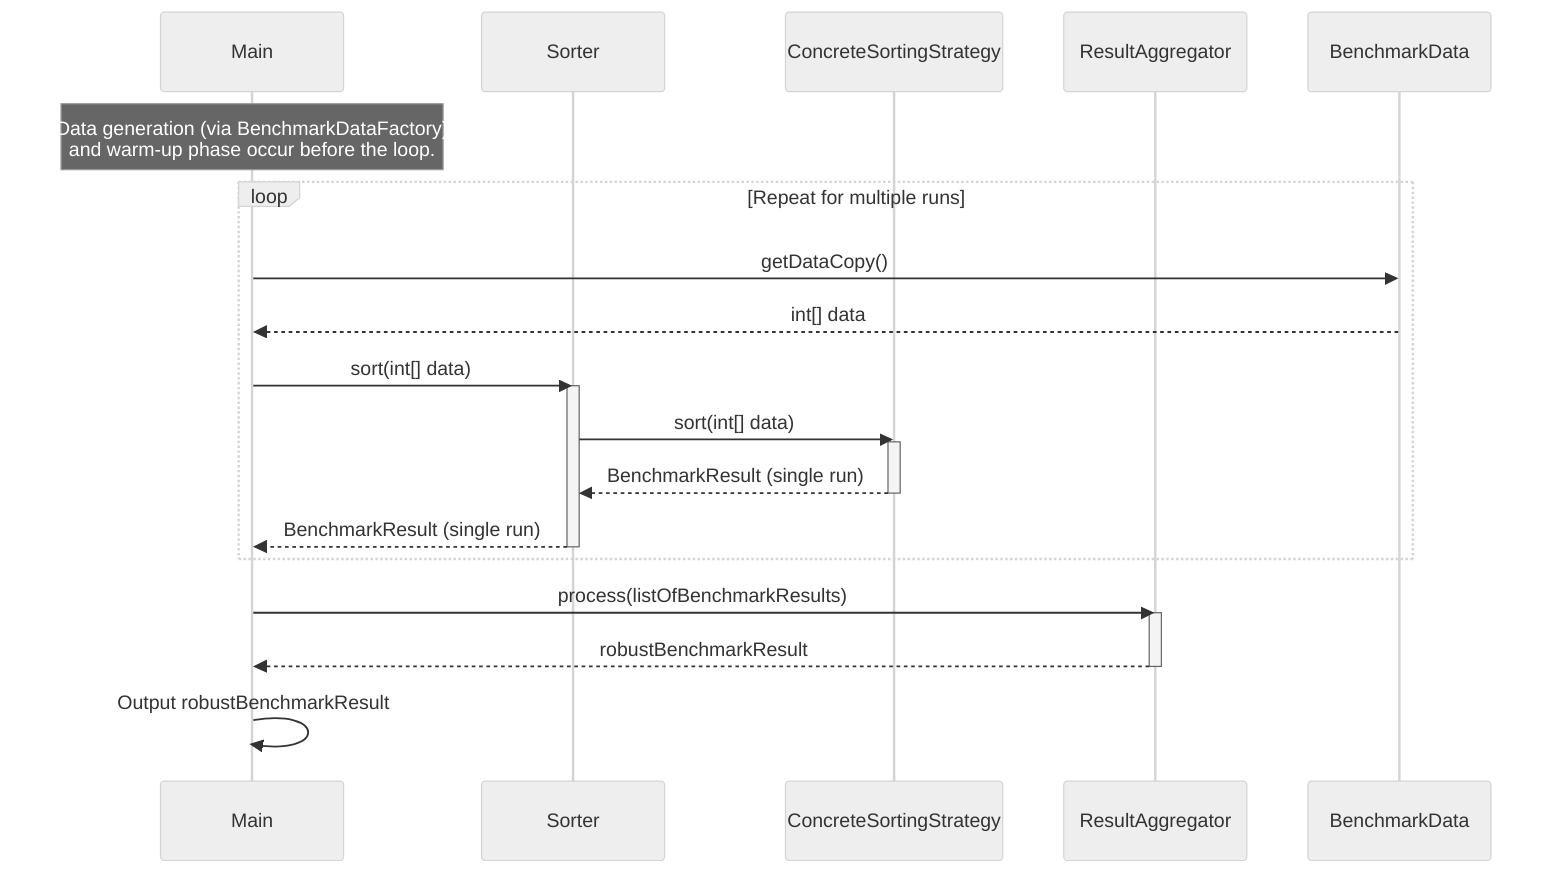 %%{init: {'theme':'neutral'}}%%
sequenceDiagram
    participant Main
    participant Sorter
    participant ConcreteSortingStrategy
    participant ResultAggregator
    participant BenchmarkData

    Note over Main: Data generation (via BenchmarkDataFactory)<br> and warm-up phase occur before the loop.

    loop Repeat for multiple runs
        Main->>BenchmarkData: getDataCopy()
        BenchmarkData-->>Main: int[] data
        Main->>Sorter: sort(int[] data)
        activate Sorter
        Sorter->>ConcreteSortingStrategy: sort(int[] data)
        activate ConcreteSortingStrategy
        ConcreteSortingStrategy-->>Sorter: BenchmarkResult (single run)
        deactivate ConcreteSortingStrategy
        Sorter-->>Main: BenchmarkResult (single run)
        deactivate Sorter
    end

    Main->>ResultAggregator: process(listOfBenchmarkResults)
    activate ResultAggregator
    ResultAggregator-->>Main: robustBenchmarkResult
    deactivate ResultAggregator

    Main->>Main: Output robustBenchmarkResult